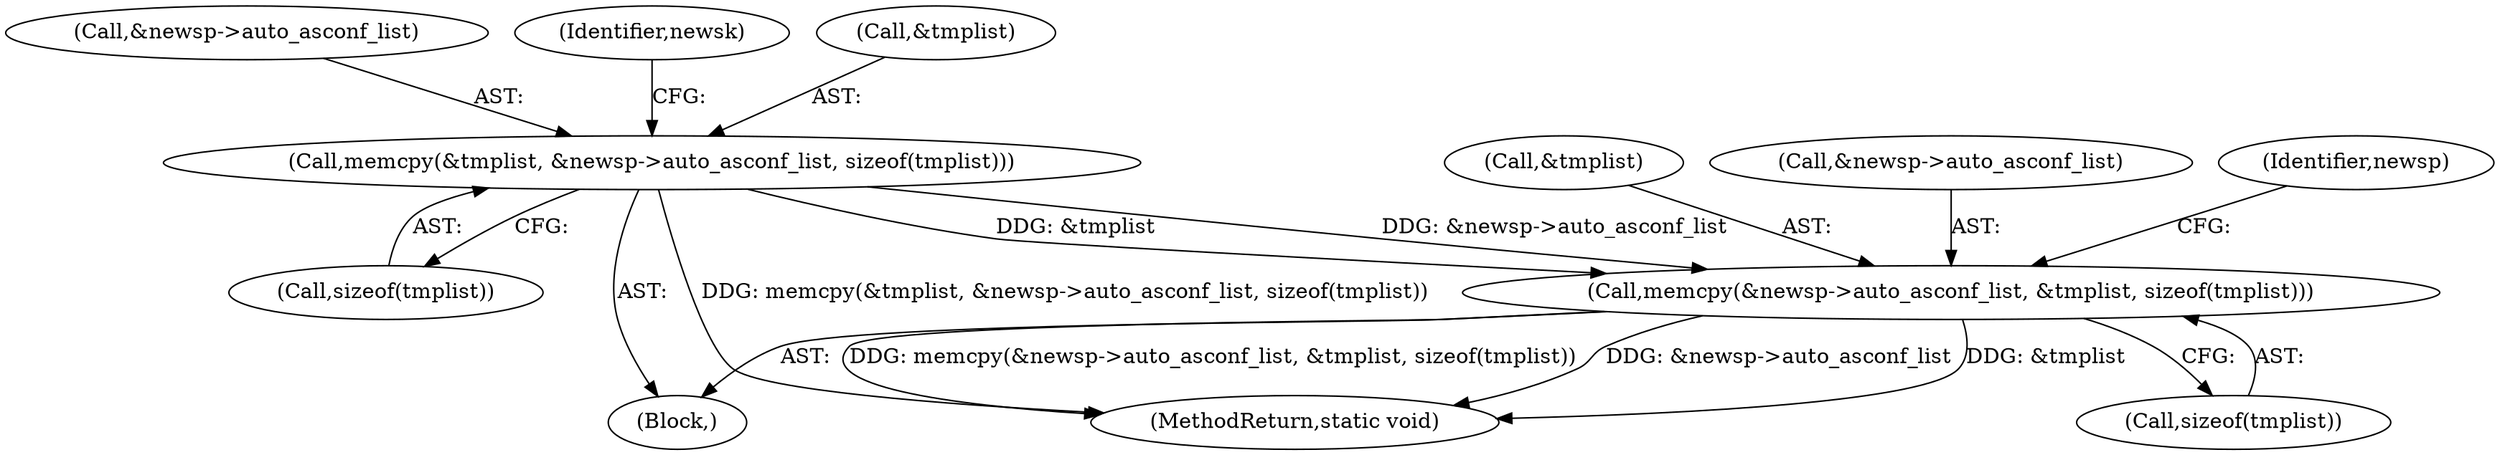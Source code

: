 digraph "1_linux_2d45a02d0166caf2627fe91897c6ffc3b19514c4_2@del" {
"1000173" [label="(Call,memcpy(&newsp->auto_asconf_list, &tmplist, sizeof(tmplist)))"];
"1000161" [label="(Call,memcpy(&tmplist, &newsp->auto_asconf_list, sizeof(tmplist)))"];
"1000188" [label="(Identifier,newsp)"];
"1000178" [label="(Call,&tmplist)"];
"1000160" [label="(Block,)"];
"1000164" [label="(Call,&newsp->auto_asconf_list)"];
"1000171" [label="(Identifier,newsk)"];
"1000180" [label="(Call,sizeof(tmplist))"];
"1000168" [label="(Call,sizeof(tmplist))"];
"1000173" [label="(Call,memcpy(&newsp->auto_asconf_list, &tmplist, sizeof(tmplist)))"];
"1000162" [label="(Call,&tmplist)"];
"1000407" [label="(MethodReturn,static void)"];
"1000161" [label="(Call,memcpy(&tmplist, &newsp->auto_asconf_list, sizeof(tmplist)))"];
"1000174" [label="(Call,&newsp->auto_asconf_list)"];
"1000173" -> "1000160"  [label="AST: "];
"1000173" -> "1000180"  [label="CFG: "];
"1000174" -> "1000173"  [label="AST: "];
"1000178" -> "1000173"  [label="AST: "];
"1000180" -> "1000173"  [label="AST: "];
"1000188" -> "1000173"  [label="CFG: "];
"1000173" -> "1000407"  [label="DDG: &tmplist"];
"1000173" -> "1000407"  [label="DDG: memcpy(&newsp->auto_asconf_list, &tmplist, sizeof(tmplist))"];
"1000173" -> "1000407"  [label="DDG: &newsp->auto_asconf_list"];
"1000161" -> "1000173"  [label="DDG: &newsp->auto_asconf_list"];
"1000161" -> "1000173"  [label="DDG: &tmplist"];
"1000161" -> "1000160"  [label="AST: "];
"1000161" -> "1000168"  [label="CFG: "];
"1000162" -> "1000161"  [label="AST: "];
"1000164" -> "1000161"  [label="AST: "];
"1000168" -> "1000161"  [label="AST: "];
"1000171" -> "1000161"  [label="CFG: "];
"1000161" -> "1000407"  [label="DDG: memcpy(&tmplist, &newsp->auto_asconf_list, sizeof(tmplist))"];
}
